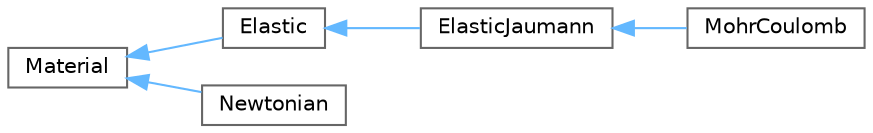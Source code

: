 digraph "Graphical Class Hierarchy"
{
 // LATEX_PDF_SIZE
  bgcolor="transparent";
  edge [fontname=Helvetica,fontsize=10,labelfontname=Helvetica,labelfontsize=10];
  node [fontname=Helvetica,fontsize=10,shape=box,height=0.2,width=0.4];
  rankdir="LR";
  Node0 [id="Node000000",label="Material",height=0.2,width=0.4,color="grey40", fillcolor="white", style="filled",URL="$classMaterial.html",tooltip="Represents a material."];
  Node0 -> Node1 [id="edge5_Node000000_Node000001",dir="back",color="steelblue1",style="solid",tooltip=" "];
  Node1 [id="Node000001",label="Elastic",height=0.2,width=0.4,color="grey40", fillcolor="white", style="filled",URL="$classElastic.html",tooltip="Represents an elastic material."];
  Node1 -> Node2 [id="edge6_Node000001_Node000002",dir="back",color="steelblue1",style="solid",tooltip=" "];
  Node2 [id="Node000002",label="ElasticJaumann",height=0.2,width=0.4,color="grey40", fillcolor="white", style="filled",URL="$classElasticJaumann.html",tooltip="Represents an elastic material with the Jaumann rate correction."];
  Node2 -> Node3 [id="edge7_Node000002_Node000003",dir="back",color="steelblue1",style="solid",tooltip=" "];
  Node3 [id="Node000003",label="MohrCoulomb",height=0.2,width=0.4,color="grey40", fillcolor="white", style="filled",URL="$classMohrCoulomb.html",tooltip="Represents an elasto-plastic material using the Mohr-Coulomb failure criteria"];
  Node0 -> Node4 [id="edge8_Node000000_Node000004",dir="back",color="steelblue1",style="solid",tooltip=" "];
  Node4 [id="Node000004",label="Newtonian",height=0.2,width=0.4,color="grey40", fillcolor="white", style="filled",URL="$classNewtonian.html",tooltip="Represents a Newtonian fluid."];
}
